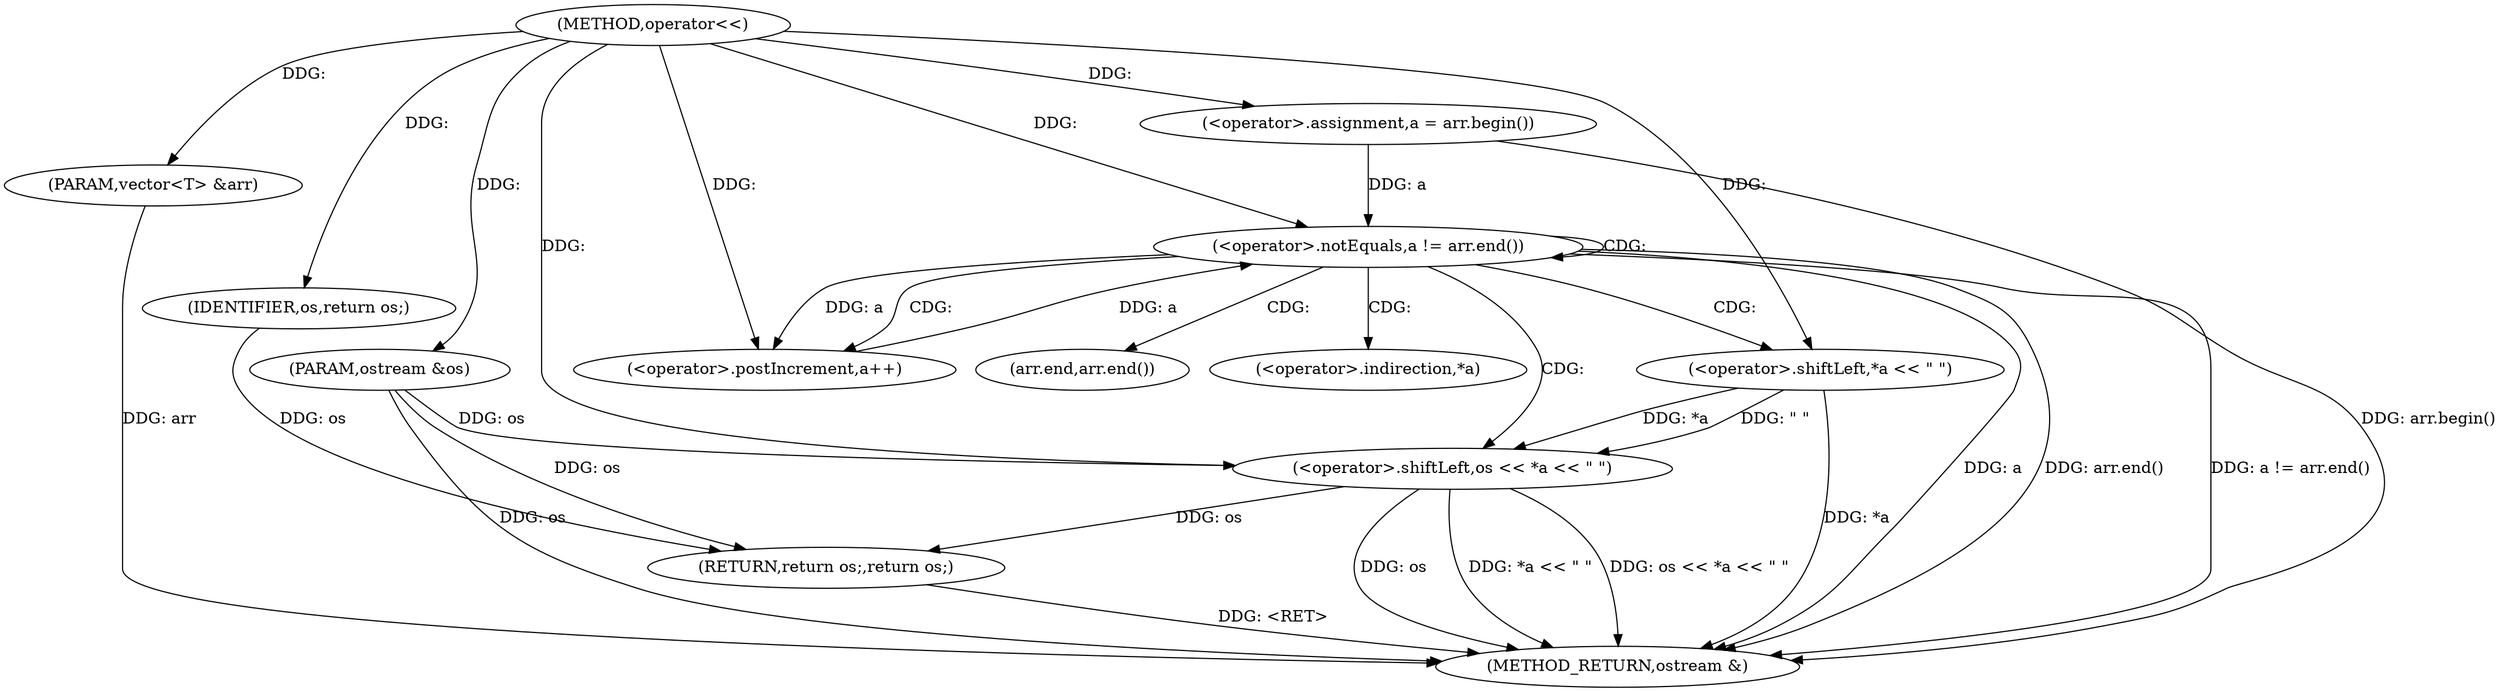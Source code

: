 digraph "operator<<" {  
"1000269" [label = "(METHOD,operator<<)" ]
"1000292" [label = "(METHOD_RETURN,ostream &)" ]
"1000270" [label = "(PARAM,ostream &os)" ]
"1000271" [label = "(PARAM,vector<T> &arr)" ]
"1000290" [label = "(RETURN,return os;,return os;)" ]
"1000275" [label = "(<operator>.assignment,a = arr.begin())" ]
"1000278" [label = "(<operator>.notEquals,a != arr.end())" ]
"1000281" [label = "(<operator>.postIncrement,a++)" ]
"1000291" [label = "(IDENTIFIER,os,return os;)" ]
"1000284" [label = "(<operator>.shiftLeft,os << *a << \" \")" ]
"1000286" [label = "(<operator>.shiftLeft,*a << \" \")" ]
"1000280" [label = "(arr.end,arr.end())" ]
"1000287" [label = "(<operator>.indirection,*a)" ]
  "1000290" -> "1000292"  [ label = "DDG: <RET>"] 
  "1000270" -> "1000292"  [ label = "DDG: os"] 
  "1000271" -> "1000292"  [ label = "DDG: arr"] 
  "1000275" -> "1000292"  [ label = "DDG: arr.begin()"] 
  "1000278" -> "1000292"  [ label = "DDG: a"] 
  "1000278" -> "1000292"  [ label = "DDG: arr.end()"] 
  "1000278" -> "1000292"  [ label = "DDG: a != arr.end()"] 
  "1000284" -> "1000292"  [ label = "DDG: os"] 
  "1000286" -> "1000292"  [ label = "DDG: *a"] 
  "1000284" -> "1000292"  [ label = "DDG: *a << \" \""] 
  "1000284" -> "1000292"  [ label = "DDG: os << *a << \" \""] 
  "1000269" -> "1000270"  [ label = "DDG: "] 
  "1000269" -> "1000271"  [ label = "DDG: "] 
  "1000291" -> "1000290"  [ label = "DDG: os"] 
  "1000284" -> "1000290"  [ label = "DDG: os"] 
  "1000270" -> "1000290"  [ label = "DDG: os"] 
  "1000269" -> "1000275"  [ label = "DDG: "] 
  "1000269" -> "1000291"  [ label = "DDG: "] 
  "1000275" -> "1000278"  [ label = "DDG: a"] 
  "1000281" -> "1000278"  [ label = "DDG: a"] 
  "1000269" -> "1000278"  [ label = "DDG: "] 
  "1000278" -> "1000281"  [ label = "DDG: a"] 
  "1000269" -> "1000281"  [ label = "DDG: "] 
  "1000270" -> "1000284"  [ label = "DDG: os"] 
  "1000269" -> "1000284"  [ label = "DDG: "] 
  "1000286" -> "1000284"  [ label = "DDG: *a"] 
  "1000286" -> "1000284"  [ label = "DDG: \" \""] 
  "1000269" -> "1000286"  [ label = "DDG: "] 
  "1000278" -> "1000287"  [ label = "CDG: "] 
  "1000278" -> "1000278"  [ label = "CDG: "] 
  "1000278" -> "1000286"  [ label = "CDG: "] 
  "1000278" -> "1000281"  [ label = "CDG: "] 
  "1000278" -> "1000284"  [ label = "CDG: "] 
  "1000278" -> "1000280"  [ label = "CDG: "] 
}
